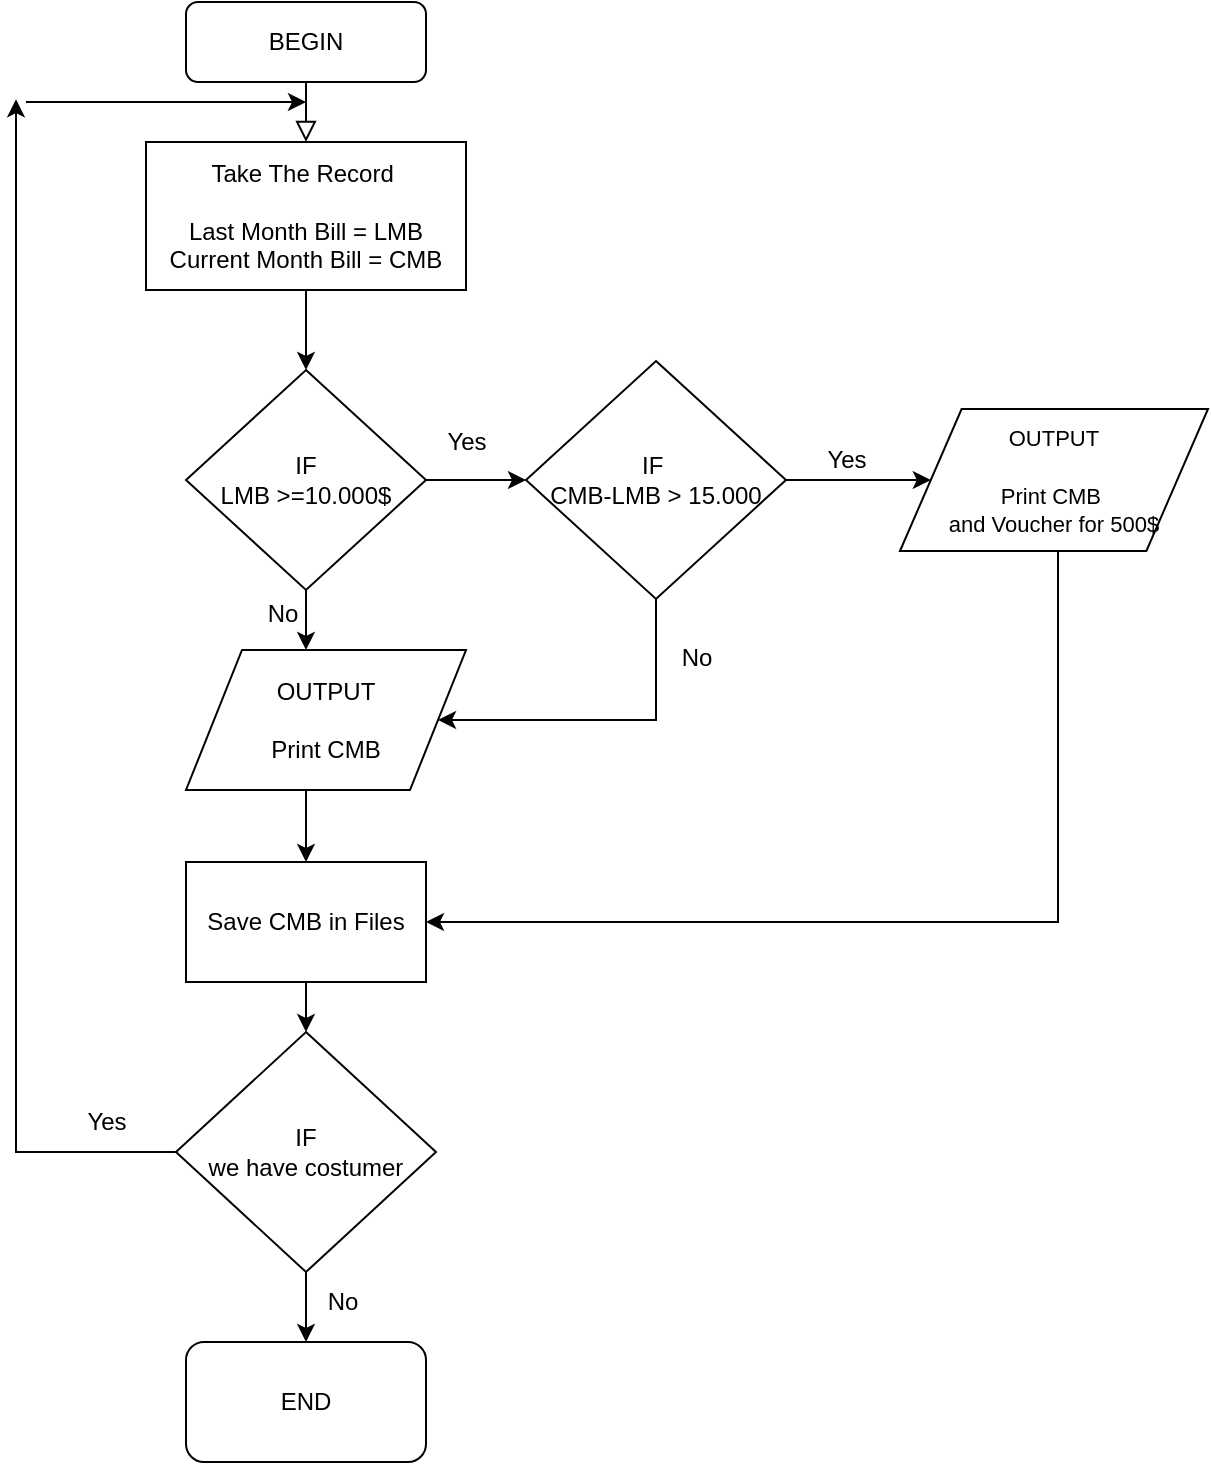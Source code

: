 <mxfile version="12.9.0" type="device"><diagram id="C5RBs43oDa-KdzZeNtuy" name="Page-1"><mxGraphModel dx="947" dy="656" grid="1" gridSize="10" guides="1" tooltips="1" connect="1" arrows="1" fold="1" page="1" pageScale="1" pageWidth="827" pageHeight="1169" math="0" shadow="0"><root><mxCell id="WIyWlLk6GJQsqaUBKTNV-0"/><mxCell id="WIyWlLk6GJQsqaUBKTNV-1" parent="WIyWlLk6GJQsqaUBKTNV-0"/><mxCell id="WIyWlLk6GJQsqaUBKTNV-2" value="" style="rounded=0;html=1;jettySize=auto;orthogonalLoop=1;fontSize=11;endArrow=block;endFill=0;endSize=8;strokeWidth=1;shadow=0;labelBackgroundColor=none;edgeStyle=orthogonalEdgeStyle;entryX=0.5;entryY=0;entryDx=0;entryDy=0;" parent="WIyWlLk6GJQsqaUBKTNV-1" source="WIyWlLk6GJQsqaUBKTNV-3" target="DYv-N34svdZ_9KZn0ddC-25" edge="1"><mxGeometry relative="1" as="geometry"><mxPoint x="210" y="170" as="targetPoint"/><Array as="points"/></mxGeometry></mxCell><mxCell id="WIyWlLk6GJQsqaUBKTNV-3" value="BEGIN" style="rounded=1;whiteSpace=wrap;html=1;fontSize=12;glass=0;strokeWidth=1;shadow=0;" parent="WIyWlLk6GJQsqaUBKTNV-1" vertex="1"><mxGeometry x="150" y="70" width="120" height="40" as="geometry"/></mxCell><mxCell id="DYv-N34svdZ_9KZn0ddC-5" style="edgeStyle=orthogonalEdgeStyle;rounded=0;orthogonalLoop=1;jettySize=auto;html=1;" parent="WIyWlLk6GJQsqaUBKTNV-1" target="DYv-N34svdZ_9KZn0ddC-4" edge="1"><mxGeometry relative="1" as="geometry"><mxPoint x="210" y="214" as="sourcePoint"/><Array as="points"><mxPoint x="210" y="224"/><mxPoint x="210" y="224"/></Array></mxGeometry></mxCell><mxCell id="DYv-N34svdZ_9KZn0ddC-9" value="" style="edgeStyle=orthogonalEdgeStyle;rounded=0;orthogonalLoop=1;jettySize=auto;html=1;" parent="WIyWlLk6GJQsqaUBKTNV-1" source="DYv-N34svdZ_9KZn0ddC-4" edge="1"><mxGeometry relative="1" as="geometry"><mxPoint x="210" y="394" as="targetPoint"/><Array as="points"><mxPoint x="210" y="384"/><mxPoint x="210" y="384"/></Array></mxGeometry></mxCell><mxCell id="IuXz3XfHPj6Uxgx64Ek0-3" value="" style="edgeStyle=orthogonalEdgeStyle;rounded=0;orthogonalLoop=1;jettySize=auto;html=1;" edge="1" parent="WIyWlLk6GJQsqaUBKTNV-1" source="DYv-N34svdZ_9KZn0ddC-4" target="DYv-N34svdZ_9KZn0ddC-6"><mxGeometry relative="1" as="geometry"/></mxCell><mxCell id="DYv-N34svdZ_9KZn0ddC-4" value="IF &lt;br&gt;LMB &amp;gt;=10.000$" style="rhombus;whiteSpace=wrap;html=1;" parent="WIyWlLk6GJQsqaUBKTNV-1" vertex="1"><mxGeometry x="150" y="254" width="120" height="110" as="geometry"/></mxCell><mxCell id="DYv-N34svdZ_9KZn0ddC-13" value="" style="edgeStyle=orthogonalEdgeStyle;rounded=0;orthogonalLoop=1;jettySize=auto;html=1;entryX=1;entryY=0.5;entryDx=0;entryDy=0;exitX=0.5;exitY=1;exitDx=0;exitDy=0;" parent="WIyWlLk6GJQsqaUBKTNV-1" source="DYv-N34svdZ_9KZn0ddC-6" target="DYv-N34svdZ_9KZn0ddC-10" edge="1"><mxGeometry relative="1" as="geometry"><mxPoint x="372" y="434" as="targetPoint"/><Array as="points"><mxPoint x="385" y="429"/></Array></mxGeometry></mxCell><mxCell id="IuXz3XfHPj6Uxgx64Ek0-1" value="" style="edgeStyle=orthogonalEdgeStyle;rounded=0;orthogonalLoop=1;jettySize=auto;html=1;" edge="1" parent="WIyWlLk6GJQsqaUBKTNV-1" source="DYv-N34svdZ_9KZn0ddC-6" target="DYv-N34svdZ_9KZn0ddC-41"><mxGeometry relative="1" as="geometry"/></mxCell><mxCell id="DYv-N34svdZ_9KZn0ddC-6" value="IF&amp;nbsp;&lt;br&gt;CMB-LMB &amp;gt; 15.000" style="rhombus;whiteSpace=wrap;html=1;" parent="WIyWlLk6GJQsqaUBKTNV-1" vertex="1"><mxGeometry x="320" y="249.5" width="130" height="119" as="geometry"/></mxCell><mxCell id="DYv-N34svdZ_9KZn0ddC-49" value="" style="edgeStyle=orthogonalEdgeStyle;rounded=0;orthogonalLoop=1;jettySize=auto;html=1;" parent="WIyWlLk6GJQsqaUBKTNV-1" source="DYv-N34svdZ_9KZn0ddC-10" target="DYv-N34svdZ_9KZn0ddC-48" edge="1"><mxGeometry relative="1" as="geometry"><Array as="points"><mxPoint x="210" y="480"/><mxPoint x="210" y="480"/></Array></mxGeometry></mxCell><mxCell id="DYv-N34svdZ_9KZn0ddC-10" value="OUTPUT&lt;br&gt;&lt;br&gt;Print CMB" style="shape=parallelogram;perimeter=parallelogramPerimeter;whiteSpace=wrap;html=1;" parent="WIyWlLk6GJQsqaUBKTNV-1" vertex="1"><mxGeometry x="150" y="394" width="140" height="70" as="geometry"/></mxCell><mxCell id="DYv-N34svdZ_9KZn0ddC-18" value="END" style="rounded=1;whiteSpace=wrap;html=1;" parent="WIyWlLk6GJQsqaUBKTNV-1" vertex="1"><mxGeometry x="150" y="740" width="120" height="60" as="geometry"/></mxCell><mxCell id="DYv-N34svdZ_9KZn0ddC-25" value="Take The Record&amp;nbsp;&lt;br&gt;&lt;br&gt;Last Month Bill = LMB&lt;br&gt;Current Month Bill = CMB" style="rounded=0;whiteSpace=wrap;html=1;" parent="WIyWlLk6GJQsqaUBKTNV-1" vertex="1"><mxGeometry x="130" y="140" width="160" height="74" as="geometry"/></mxCell><mxCell id="DYv-N34svdZ_9KZn0ddC-30" style="edgeStyle=orthogonalEdgeStyle;rounded=0;orthogonalLoop=1;jettySize=auto;html=1;exitX=0.5;exitY=1;exitDx=0;exitDy=0;" parent="WIyWlLk6GJQsqaUBKTNV-1" source="DYv-N34svdZ_9KZn0ddC-6" target="DYv-N34svdZ_9KZn0ddC-6" edge="1"><mxGeometry relative="1" as="geometry"/></mxCell><mxCell id="DYv-N34svdZ_9KZn0ddC-34" value="Yes" style="text;html=1;align=center;verticalAlign=middle;resizable=0;points=[];autosize=1;" parent="WIyWlLk6GJQsqaUBKTNV-1" vertex="1"><mxGeometry x="270" y="280" width="40" height="20" as="geometry"/></mxCell><mxCell id="DYv-N34svdZ_9KZn0ddC-35" value="Yes" style="text;html=1;align=center;verticalAlign=middle;resizable=0;points=[];autosize=1;" parent="WIyWlLk6GJQsqaUBKTNV-1" vertex="1"><mxGeometry x="460" y="289" width="40" height="20" as="geometry"/></mxCell><mxCell id="DYv-N34svdZ_9KZn0ddC-36" value="No" style="text;html=1;align=center;verticalAlign=middle;resizable=0;points=[];autosize=1;" parent="WIyWlLk6GJQsqaUBKTNV-1" vertex="1"><mxGeometry x="390" y="388" width="30" height="20" as="geometry"/></mxCell><mxCell id="DYv-N34svdZ_9KZn0ddC-37" value="No" style="text;html=1;align=center;verticalAlign=middle;resizable=0;points=[];autosize=1;" parent="WIyWlLk6GJQsqaUBKTNV-1" vertex="1"><mxGeometry x="183" y="366" width="30" height="20" as="geometry"/></mxCell><mxCell id="DYv-N34svdZ_9KZn0ddC-52" value="" style="edgeStyle=orthogonalEdgeStyle;rounded=0;orthogonalLoop=1;jettySize=auto;html=1;entryX=1;entryY=0.5;entryDx=0;entryDy=0;" parent="WIyWlLk6GJQsqaUBKTNV-1" source="DYv-N34svdZ_9KZn0ddC-41" target="DYv-N34svdZ_9KZn0ddC-48" edge="1"><mxGeometry relative="1" as="geometry"><mxPoint x="590" y="530" as="targetPoint"/><Array as="points"><mxPoint x="586" y="530"/></Array></mxGeometry></mxCell><mxCell id="DYv-N34svdZ_9KZn0ddC-41" value="&lt;font style=&quot;font-size: 11px&quot;&gt;&lt;span style=&quot;text-align: left&quot;&gt;OUTPUT&lt;br&gt;&lt;br&gt;Print CMB&amp;nbsp;&lt;/span&gt;&lt;br style=&quot;text-align: left&quot;&gt;&lt;span style=&quot;text-align: left&quot;&gt;and Voucher for 500$&lt;/span&gt;&lt;/font&gt;" style="shape=parallelogram;perimeter=parallelogramPerimeter;whiteSpace=wrap;html=1;" parent="WIyWlLk6GJQsqaUBKTNV-1" vertex="1"><mxGeometry x="507" y="273.5" width="154" height="71" as="geometry"/></mxCell><mxCell id="DYv-N34svdZ_9KZn0ddC-60" value="" style="edgeStyle=orthogonalEdgeStyle;rounded=0;orthogonalLoop=1;jettySize=auto;html=1;" parent="WIyWlLk6GJQsqaUBKTNV-1" source="DYv-N34svdZ_9KZn0ddC-48" target="DYv-N34svdZ_9KZn0ddC-53" edge="1"><mxGeometry relative="1" as="geometry"/></mxCell><mxCell id="DYv-N34svdZ_9KZn0ddC-48" value="Save CMB in Files" style="rounded=0;whiteSpace=wrap;html=1;" parent="WIyWlLk6GJQsqaUBKTNV-1" vertex="1"><mxGeometry x="150" y="500" width="120" height="60" as="geometry"/></mxCell><mxCell id="DYv-N34svdZ_9KZn0ddC-54" value="" style="edgeStyle=orthogonalEdgeStyle;rounded=0;orthogonalLoop=1;jettySize=auto;html=1;" parent="WIyWlLk6GJQsqaUBKTNV-1" source="DYv-N34svdZ_9KZn0ddC-53" target="DYv-N34svdZ_9KZn0ddC-18" edge="1"><mxGeometry relative="1" as="geometry"/></mxCell><mxCell id="DYv-N34svdZ_9KZn0ddC-57" value="" style="edgeStyle=orthogonalEdgeStyle;rounded=0;orthogonalLoop=1;jettySize=auto;html=1;" parent="WIyWlLk6GJQsqaUBKTNV-1" source="DYv-N34svdZ_9KZn0ddC-53" edge="1"><mxGeometry relative="1" as="geometry"><mxPoint x="65" y="118.621" as="targetPoint"/><Array as="points"><mxPoint x="65" y="645"/></Array></mxGeometry></mxCell><mxCell id="DYv-N34svdZ_9KZn0ddC-53" value="IF&lt;br&gt;&amp;nbsp;we have costumer&amp;nbsp;" style="rhombus;whiteSpace=wrap;html=1;" parent="WIyWlLk6GJQsqaUBKTNV-1" vertex="1"><mxGeometry x="145" y="585" width="130" height="120" as="geometry"/></mxCell><mxCell id="DYv-N34svdZ_9KZn0ddC-55" value="No" style="text;html=1;align=center;verticalAlign=middle;resizable=0;points=[];autosize=1;" parent="WIyWlLk6GJQsqaUBKTNV-1" vertex="1"><mxGeometry x="213" y="710" width="30" height="20" as="geometry"/></mxCell><mxCell id="DYv-N34svdZ_9KZn0ddC-59" value="" style="endArrow=classic;html=1;" parent="WIyWlLk6GJQsqaUBKTNV-1" edge="1"><mxGeometry width="50" height="50" relative="1" as="geometry"><mxPoint x="70" y="120" as="sourcePoint"/><mxPoint x="210" y="120" as="targetPoint"/><Array as="points"/></mxGeometry></mxCell><mxCell id="DYv-N34svdZ_9KZn0ddC-61" value="Yes" style="text;html=1;align=center;verticalAlign=middle;resizable=0;points=[];autosize=1;" parent="WIyWlLk6GJQsqaUBKTNV-1" vertex="1"><mxGeometry x="90" y="620" width="40" height="20" as="geometry"/></mxCell></root></mxGraphModel></diagram></mxfile>